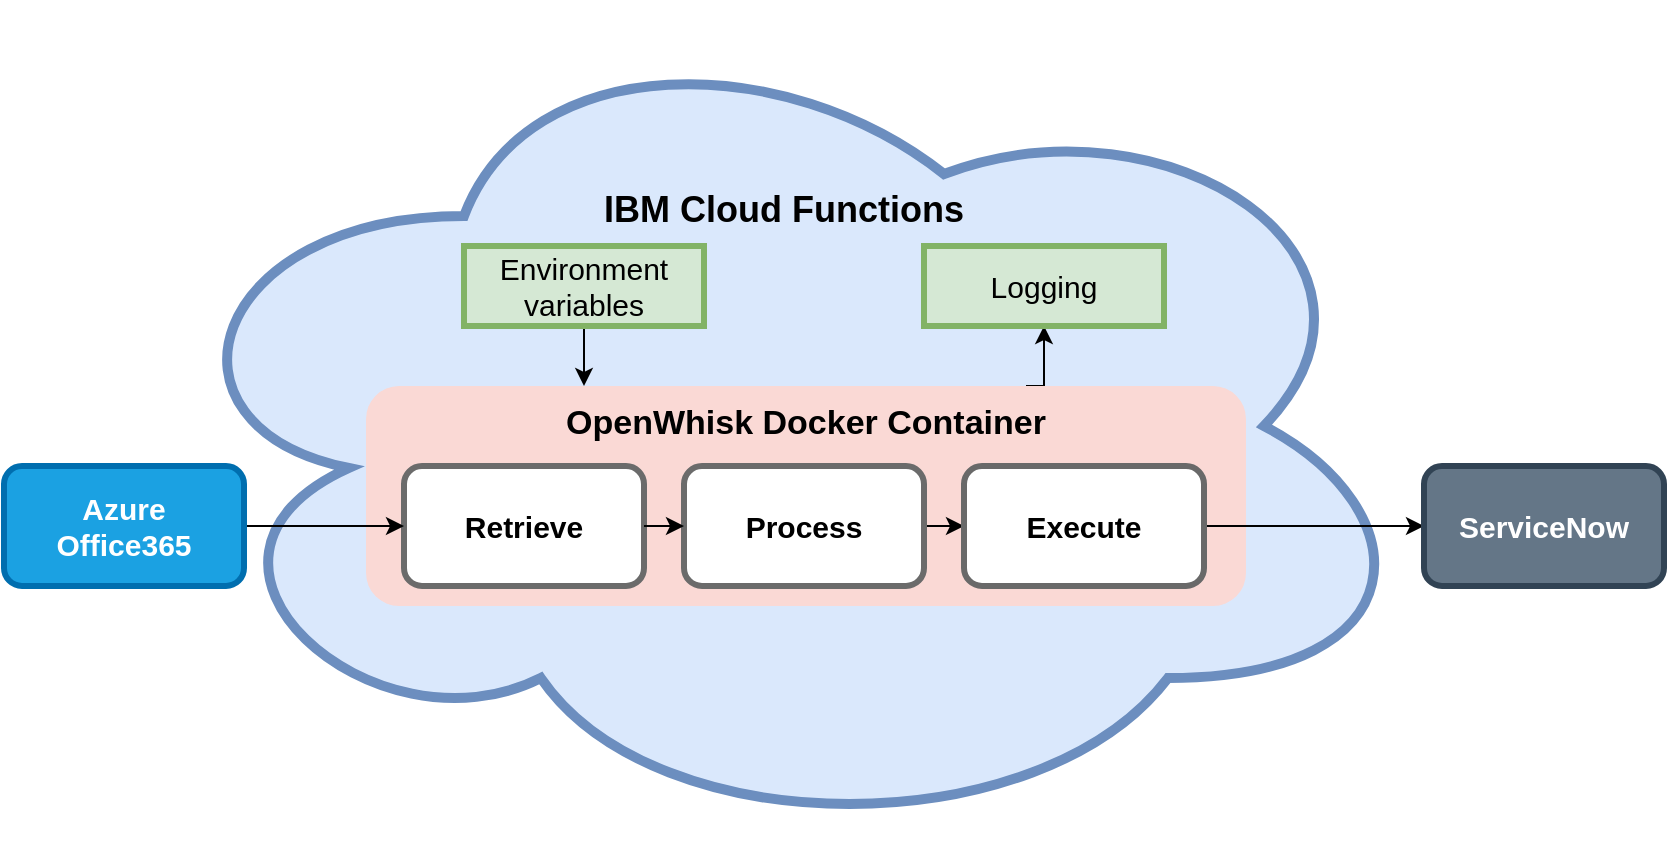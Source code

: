 <mxfile version="10.7.5" type="github"><diagram id="Xsrj5gvIQPnTvIfYPSJn" name="Page-1"><mxGraphModel dx="2225" dy="810" grid="1" gridSize="10" guides="1" tooltips="1" connect="1" arrows="1" fold="1" page="1" pageScale="1" pageWidth="827" pageHeight="1169" math="0" shadow="0"><root><mxCell id="0"/><mxCell id="1" parent="0"/><mxCell id="LxgtS0Ey22xUTxcXNTPm-34" value="&lt;div style=&quot;font-size: 18px&quot;&gt;&lt;b&gt;IBM Cloud Functions&lt;/b&gt;&lt;/div&gt;&lt;div&gt;&lt;br&gt;&lt;/div&gt;&lt;div&gt;&lt;br&gt;&lt;/div&gt;&lt;div&gt;&lt;br&gt;&lt;/div&gt;&lt;div&gt;&lt;br&gt;&lt;/div&gt;&lt;div&gt;&lt;br&gt;&lt;/div&gt;&lt;div&gt;&lt;br&gt;&lt;/div&gt;&lt;div&gt;&lt;br&gt;&lt;/div&gt;&lt;div&gt;&lt;br&gt;&lt;/div&gt;&lt;div&gt;&lt;br&gt;&lt;/div&gt;&lt;div&gt;&lt;br&gt;&lt;/div&gt;&lt;div&gt;&lt;br&gt;&lt;/div&gt;&lt;div&gt;&lt;br&gt;&lt;/div&gt;" style="ellipse;shape=cloud;whiteSpace=wrap;html=1;rounded=1;shadow=0;comic=0;strokeColor=#6c8ebf;strokeWidth=5;fillColor=#dae8fc;fontSize=15;" vertex="1" parent="1"><mxGeometry x="40" y="30" width="640" height="420" as="geometry"/></mxCell><mxCell id="LxgtS0Ey22xUTxcXNTPm-32" style="edgeStyle=orthogonalEdgeStyle;rounded=0;orthogonalLoop=1;jettySize=auto;html=1;exitX=0.75;exitY=0;exitDx=0;exitDy=0;entryX=0.5;entryY=1;entryDx=0;entryDy=0;fontSize=15;" edge="1" parent="1" source="LxgtS0Ey22xUTxcXNTPm-1" target="LxgtS0Ey22xUTxcXNTPm-31"><mxGeometry relative="1" as="geometry"/></mxCell><mxCell id="LxgtS0Ey22xUTxcXNTPm-1" value="&lt;div style=&quot;font-size: 17px&quot;&gt;OpenWhisk Docker Container&lt;/div&gt;&lt;div&gt;&lt;br&gt;&lt;/div&gt;&lt;div&gt;&lt;br&gt;&lt;/div&gt;&lt;div&gt;&lt;br&gt;&lt;/div&gt;&lt;div&gt;&lt;br&gt;&lt;/div&gt;&lt;div&gt;&lt;br&gt;&lt;/div&gt;" style="rounded=1;whiteSpace=wrap;html=1;fillColor=#fad9d5;strokeColor=none;strokeWidth=5;fontStyle=1" vertex="1" parent="1"><mxGeometry x="151" y="220" width="440" height="110" as="geometry"/></mxCell><mxCell id="LxgtS0Ey22xUTxcXNTPm-2" value="Retrieve" style="rounded=1;whiteSpace=wrap;html=1;fontStyle=1;fontSize=15;strokeWidth=3;strokeColor=#6B6B6B;" vertex="1" parent="1"><mxGeometry x="170" y="260" width="120" height="60" as="geometry"/></mxCell><mxCell id="LxgtS0Ey22xUTxcXNTPm-8" style="edgeStyle=orthogonalEdgeStyle;rounded=0;orthogonalLoop=1;jettySize=auto;html=1;exitX=1;exitY=0.5;exitDx=0;exitDy=0;" edge="1" parent="1" source="LxgtS0Ey22xUTxcXNTPm-3" target="LxgtS0Ey22xUTxcXNTPm-4"><mxGeometry relative="1" as="geometry"/></mxCell><mxCell id="LxgtS0Ey22xUTxcXNTPm-3" value="Process" style="rounded=1;whiteSpace=wrap;html=1;fontSize=15;fontStyle=1;strokeWidth=3;strokeColor=#6B6B6B;" vertex="1" parent="1"><mxGeometry x="310" y="260" width="120" height="60" as="geometry"/></mxCell><mxCell id="LxgtS0Ey22xUTxcXNTPm-15" style="edgeStyle=orthogonalEdgeStyle;rounded=0;orthogonalLoop=1;jettySize=auto;html=1;exitX=1;exitY=0.5;exitDx=0;exitDy=0;fontSize=15;" edge="1" parent="1" source="LxgtS0Ey22xUTxcXNTPm-4" target="LxgtS0Ey22xUTxcXNTPm-14"><mxGeometry relative="1" as="geometry"/></mxCell><mxCell id="LxgtS0Ey22xUTxcXNTPm-4" value="Execute" style="rounded=1;whiteSpace=wrap;html=1;fontSize=15;fontStyle=1;strokeWidth=3;strokeColor=#696969;" vertex="1" parent="1"><mxGeometry x="450" y="260" width="120" height="60" as="geometry"/></mxCell><mxCell id="LxgtS0Ey22xUTxcXNTPm-6" value="" style="endArrow=classic;html=1;entryX=0;entryY=0.5;entryDx=0;entryDy=0;exitX=1;exitY=0.5;exitDx=0;exitDy=0;" edge="1" parent="1" source="LxgtS0Ey22xUTxcXNTPm-2" target="LxgtS0Ey22xUTxcXNTPm-3"><mxGeometry width="50" height="50" relative="1" as="geometry"><mxPoint x="160" y="440" as="sourcePoint"/><mxPoint x="210" y="390" as="targetPoint"/></mxGeometry></mxCell><mxCell id="LxgtS0Ey22xUTxcXNTPm-11" style="edgeStyle=orthogonalEdgeStyle;rounded=0;orthogonalLoop=1;jettySize=auto;html=1;exitX=1;exitY=0.5;exitDx=0;exitDy=0;" edge="1" parent="1" source="LxgtS0Ey22xUTxcXNTPm-13" target="LxgtS0Ey22xUTxcXNTPm-2"><mxGeometry relative="1" as="geometry"><mxPoint x="100" y="290" as="sourcePoint"/></mxGeometry></mxCell><mxCell id="LxgtS0Ey22xUTxcXNTPm-13" value="&lt;div&gt;Azure &lt;br&gt;&lt;/div&gt;&lt;div&gt;&lt;font color=&quot;#FFFFFF&quot;&gt;Office365&lt;/font&gt;&lt;/div&gt;" style="rounded=1;whiteSpace=wrap;html=1;strokeColor=#006EAF;fillColor=#1ba1e2;fontSize=15;fontStyle=1;fontColor=#ffffff;strokeWidth=3;" vertex="1" parent="1"><mxGeometry x="-30" y="260" width="120" height="60" as="geometry"/></mxCell><mxCell id="LxgtS0Ey22xUTxcXNTPm-14" value="&lt;b&gt;&lt;font color=&quot;#FFFFFF&quot;&gt;ServiceNow&lt;/font&gt;&lt;/b&gt;" style="rounded=1;whiteSpace=wrap;html=1;strokeColor=#314354;fillColor=#647687;fontSize=15;fontColor=#ffffff;strokeWidth=3;" vertex="1" parent="1"><mxGeometry x="680" y="260" width="120" height="60" as="geometry"/></mxCell><mxCell id="LxgtS0Ey22xUTxcXNTPm-36" value="" style="edgeStyle=orthogonalEdgeStyle;rounded=0;orthogonalLoop=1;jettySize=auto;html=1;fontSize=15;" edge="1" parent="1" source="LxgtS0Ey22xUTxcXNTPm-18"><mxGeometry relative="1" as="geometry"><mxPoint x="260" y="220" as="targetPoint"/></mxGeometry></mxCell><mxCell id="LxgtS0Ey22xUTxcXNTPm-18" value="Environment variables" style="rounded=0;whiteSpace=wrap;html=1;strokeColor=#82b366;fillColor=#d5e8d4;fontSize=15;strokeWidth=3;" vertex="1" parent="1"><mxGeometry x="200" y="150" width="120" height="40" as="geometry"/></mxCell><mxCell id="LxgtS0Ey22xUTxcXNTPm-31" value="Logging" style="rounded=0;whiteSpace=wrap;html=1;strokeColor=#82b366;fillColor=#d5e8d4;fontSize=15;strokeWidth=3;" vertex="1" parent="1"><mxGeometry x="430" y="150" width="120" height="40" as="geometry"/></mxCell></root></mxGraphModel></diagram></mxfile>